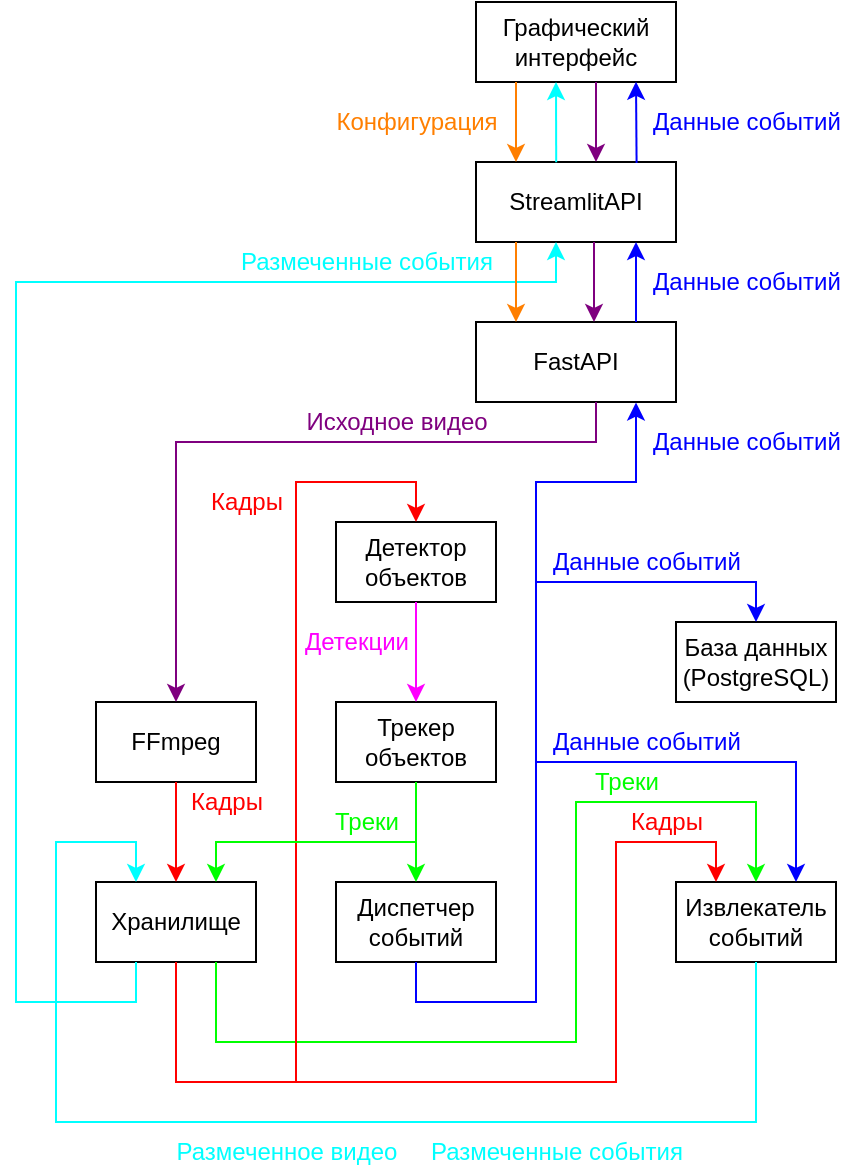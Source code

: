 <mxfile version="23.1.4" type="device">
  <diagram name="Страница — 1" id="CQf_65_zDSIwNCvn5Qsj">
    <mxGraphModel dx="950" dy="547" grid="1" gridSize="10" guides="1" tooltips="1" connect="1" arrows="1" fold="1" page="1" pageScale="1" pageWidth="827" pageHeight="1169" math="0" shadow="0">
      <root>
        <mxCell id="0" />
        <mxCell id="1" parent="0" />
        <mxCell id="wLm5si9u2nfZswEfLnoh-2" value="StreamlitAPI" style="rounded=0;whiteSpace=wrap;html=1;" parent="1" vertex="1">
          <mxGeometry x="430" y="100" width="100" height="40" as="geometry" />
        </mxCell>
        <mxCell id="wLm5si9u2nfZswEfLnoh-4" value="FastAPI" style="rounded=0;whiteSpace=wrap;html=1;" parent="1" vertex="1">
          <mxGeometry x="430" y="180" width="100" height="40" as="geometry" />
        </mxCell>
        <mxCell id="wLm5si9u2nfZswEfLnoh-7" value="FFmpeg" style="rounded=0;whiteSpace=wrap;html=1;" parent="1" vertex="1">
          <mxGeometry x="240" y="370" width="80" height="40" as="geometry" />
        </mxCell>
        <mxCell id="wLm5si9u2nfZswEfLnoh-13" value="Хранилище" style="rounded=0;whiteSpace=wrap;html=1;" parent="1" vertex="1">
          <mxGeometry x="240" y="460" width="80" height="40" as="geometry" />
        </mxCell>
        <mxCell id="wLm5si9u2nfZswEfLnoh-15" value="Графический интерфейс" style="rounded=0;whiteSpace=wrap;html=1;" parent="1" vertex="1">
          <mxGeometry x="430" y="20" width="100" height="40" as="geometry" />
        </mxCell>
        <mxCell id="wLm5si9u2nfZswEfLnoh-17" value="Детектор объектов" style="rounded=0;whiteSpace=wrap;html=1;" parent="1" vertex="1">
          <mxGeometry x="360" y="280" width="80" height="40" as="geometry" />
        </mxCell>
        <mxCell id="wLm5si9u2nfZswEfLnoh-18" value="Трекер объектов" style="rounded=0;whiteSpace=wrap;html=1;" parent="1" vertex="1">
          <mxGeometry x="360" y="370" width="80" height="40" as="geometry" />
        </mxCell>
        <mxCell id="wLm5si9u2nfZswEfLnoh-19" value="Извлекатель событий" style="rounded=0;whiteSpace=wrap;html=1;" parent="1" vertex="1">
          <mxGeometry x="530" y="460" width="80" height="40" as="geometry" />
        </mxCell>
        <mxCell id="wLm5si9u2nfZswEfLnoh-21" value="База данных (PostgreSQL)" style="rounded=0;whiteSpace=wrap;html=1;" parent="1" vertex="1">
          <mxGeometry x="530" y="330" width="80" height="40" as="geometry" />
        </mxCell>
        <mxCell id="wLm5si9u2nfZswEfLnoh-39" value="" style="endArrow=classic;html=1;rounded=0;exitX=0.5;exitY=1;exitDx=0;exitDy=0;entryX=0.5;entryY=0;entryDx=0;entryDy=0;fillColor=#ffe6cc;strokeColor=#ff0000;" parent="1" source="wLm5si9u2nfZswEfLnoh-7" target="wLm5si9u2nfZswEfLnoh-13" edge="1">
          <mxGeometry width="50" height="50" relative="1" as="geometry">
            <mxPoint x="239.66" y="320" as="sourcePoint" />
            <mxPoint x="240" y="430" as="targetPoint" />
          </mxGeometry>
        </mxCell>
        <mxCell id="wLm5si9u2nfZswEfLnoh-44" value="Диспетчер событий" style="rounded=0;whiteSpace=wrap;html=1;" parent="1" vertex="1">
          <mxGeometry x="360" y="460" width="80" height="40" as="geometry" />
        </mxCell>
        <mxCell id="wLm5si9u2nfZswEfLnoh-45" value="" style="endArrow=classic;html=1;rounded=0;exitX=0.5;exitY=1;exitDx=0;exitDy=0;entryX=0.5;entryY=0;entryDx=0;entryDy=0;fillColor=#d5e8d4;strokeColor=#00ff00;" parent="1" source="wLm5si9u2nfZswEfLnoh-18" target="wLm5si9u2nfZswEfLnoh-44" edge="1">
          <mxGeometry width="50" height="50" relative="1" as="geometry">
            <mxPoint x="50" y="50" as="sourcePoint" />
            <mxPoint x="50" y="90" as="targetPoint" />
          </mxGeometry>
        </mxCell>
        <mxCell id="wLm5si9u2nfZswEfLnoh-46" value="" style="endArrow=classic;html=1;rounded=0;exitX=0.5;exitY=1;exitDx=0;exitDy=0;entryX=0.5;entryY=0;entryDx=0;entryDy=0;fillColor=#f8cecc;strokeColor=#ff00ff;" parent="1" source="wLm5si9u2nfZswEfLnoh-17" target="wLm5si9u2nfZswEfLnoh-18" edge="1">
          <mxGeometry width="50" height="50" relative="1" as="geometry">
            <mxPoint x="60" y="60" as="sourcePoint" />
            <mxPoint x="60" y="100" as="targetPoint" />
          </mxGeometry>
        </mxCell>
        <mxCell id="wLm5si9u2nfZswEfLnoh-54" value="" style="endArrow=classic;html=1;rounded=0;exitX=0.5;exitY=1;exitDx=0;exitDy=0;entryX=0.25;entryY=0;entryDx=0;entryDy=0;strokeColor=#00ffff;" parent="1" source="wLm5si9u2nfZswEfLnoh-19" target="wLm5si9u2nfZswEfLnoh-13" edge="1">
          <mxGeometry width="50" height="50" relative="1" as="geometry">
            <mxPoint x="520" y="580" as="sourcePoint" />
            <mxPoint x="90" y="50" as="targetPoint" />
            <Array as="points">
              <mxPoint x="570" y="580" />
              <mxPoint x="220" y="580" />
              <mxPoint x="220" y="440" />
              <mxPoint x="260" y="440" />
            </Array>
          </mxGeometry>
        </mxCell>
        <mxCell id="wLm5si9u2nfZswEfLnoh-60" value="" style="endArrow=classic;html=1;rounded=0;exitX=0.5;exitY=1;exitDx=0;exitDy=0;fillColor=#dae8fc;strokeColor=#0000ff;entryX=0.8;entryY=1.007;entryDx=0;entryDy=0;entryPerimeter=0;" parent="1" source="wLm5si9u2nfZswEfLnoh-44" target="wLm5si9u2nfZswEfLnoh-4" edge="1">
          <mxGeometry width="50" height="50" relative="1" as="geometry">
            <mxPoint x="90" y="90" as="sourcePoint" />
            <mxPoint x="460" y="250" as="targetPoint" />
            <Array as="points">
              <mxPoint x="400" y="520" />
              <mxPoint x="460" y="520" />
              <mxPoint x="460" y="260" />
              <mxPoint x="510" y="260" />
            </Array>
          </mxGeometry>
        </mxCell>
        <mxCell id="wLm5si9u2nfZswEfLnoh-65" value="" style="endArrow=classic;html=1;rounded=0;entryX=0.5;entryY=0;entryDx=0;entryDy=0;exitX=0.75;exitY=1;exitDx=0;exitDy=0;fillColor=#d5e8d4;strokeColor=#00ff00;" parent="1" source="wLm5si9u2nfZswEfLnoh-13" target="wLm5si9u2nfZswEfLnoh-19" edge="1">
          <mxGeometry width="50" height="50" relative="1" as="geometry">
            <mxPoint x="50" y="50" as="sourcePoint" />
            <mxPoint x="50" y="90" as="targetPoint" />
            <Array as="points">
              <mxPoint x="300" y="540" />
              <mxPoint x="480" y="540" />
              <mxPoint x="480" y="420" />
              <mxPoint x="570" y="420" />
            </Array>
          </mxGeometry>
        </mxCell>
        <mxCell id="wLm5si9u2nfZswEfLnoh-66" value="" style="endArrow=classic;html=1;rounded=0;exitX=0.5;exitY=1;exitDx=0;exitDy=0;entryX=0.75;entryY=0;entryDx=0;entryDy=0;fillColor=#dae8fc;strokeColor=#0000ff;" parent="1" source="wLm5si9u2nfZswEfLnoh-44" target="wLm5si9u2nfZswEfLnoh-19" edge="1">
          <mxGeometry width="50" height="50" relative="1" as="geometry">
            <mxPoint x="90" y="90" as="sourcePoint" />
            <mxPoint x="90" y="50" as="targetPoint" />
            <Array as="points">
              <mxPoint x="400" y="520" />
              <mxPoint x="460" y="520" />
              <mxPoint x="460" y="480" />
              <mxPoint x="460" y="400" />
              <mxPoint x="590" y="400" />
            </Array>
          </mxGeometry>
        </mxCell>
        <mxCell id="wLm5si9u2nfZswEfLnoh-70" value="" style="endArrow=classic;html=1;rounded=0;exitX=0.5;exitY=1;exitDx=0;exitDy=0;entryX=0.25;entryY=0;entryDx=0;entryDy=0;fillColor=#ffe6cc;strokeColor=#ff0000;" parent="1" source="wLm5si9u2nfZswEfLnoh-13" target="wLm5si9u2nfZswEfLnoh-19" edge="1">
          <mxGeometry width="50" height="50" relative="1" as="geometry">
            <mxPoint x="90" y="90" as="sourcePoint" />
            <mxPoint x="90" y="50" as="targetPoint" />
            <Array as="points">
              <mxPoint x="280" y="560" />
              <mxPoint x="500" y="560" />
              <mxPoint x="500" y="440" />
              <mxPoint x="550" y="440" />
            </Array>
          </mxGeometry>
        </mxCell>
        <mxCell id="AnHo_vJ7Uj1A4UCmPtAw-1" value="" style="endArrow=classic;html=1;rounded=0;entryX=0.5;entryY=0;entryDx=0;entryDy=0;exitX=0.5;exitY=1;exitDx=0;exitDy=0;strokeColor=#ff0000;" parent="1" source="wLm5si9u2nfZswEfLnoh-13" target="wLm5si9u2nfZswEfLnoh-17" edge="1">
          <mxGeometry width="50" height="50" relative="1" as="geometry">
            <mxPoint x="50" y="50" as="sourcePoint" />
            <mxPoint x="50" y="90" as="targetPoint" />
            <Array as="points">
              <mxPoint x="280" y="560" />
              <mxPoint x="340" y="560" />
              <mxPoint x="340" y="260" />
              <mxPoint x="400" y="260" />
            </Array>
          </mxGeometry>
        </mxCell>
        <mxCell id="AnHo_vJ7Uj1A4UCmPtAw-2" value="" style="endArrow=classic;html=1;rounded=0;entryX=0.5;entryY=0;entryDx=0;entryDy=0;exitX=0.5;exitY=1;exitDx=0;exitDy=0;strokeColor=#0000ff;" parent="1" source="wLm5si9u2nfZswEfLnoh-44" target="wLm5si9u2nfZswEfLnoh-21" edge="1">
          <mxGeometry width="50" height="50" relative="1" as="geometry">
            <mxPoint x="60" y="60" as="sourcePoint" />
            <mxPoint x="60" y="100" as="targetPoint" />
            <Array as="points">
              <mxPoint x="400" y="520" />
              <mxPoint x="460" y="520" />
              <mxPoint x="460" y="310" />
              <mxPoint x="570" y="310" />
            </Array>
          </mxGeometry>
        </mxCell>
        <mxCell id="AnHo_vJ7Uj1A4UCmPtAw-3" value="" style="endArrow=classic;html=1;rounded=0;entryX=0.75;entryY=0;entryDx=0;entryDy=0;exitX=0.5;exitY=1;exitDx=0;exitDy=0;strokeColor=#00ff00;" parent="1" source="wLm5si9u2nfZswEfLnoh-18" target="wLm5si9u2nfZswEfLnoh-13" edge="1">
          <mxGeometry width="50" height="50" relative="1" as="geometry">
            <mxPoint x="70" y="70" as="sourcePoint" />
            <mxPoint x="70" y="110" as="targetPoint" />
            <Array as="points">
              <mxPoint x="400" y="440" />
              <mxPoint x="300" y="440" />
            </Array>
          </mxGeometry>
        </mxCell>
        <mxCell id="AnHo_vJ7Uj1A4UCmPtAw-8" value="" style="endArrow=classic;html=1;rounded=0;entryX=0.5;entryY=0;entryDx=0;entryDy=0;fontColor=#7f7f7f;strokeColor=#7f007f;" parent="1" edge="1">
          <mxGeometry width="50" height="50" relative="1" as="geometry">
            <mxPoint x="490" y="220" as="sourcePoint" />
            <mxPoint x="280" y="370" as="targetPoint" />
            <Array as="points">
              <mxPoint x="490" y="240" />
              <mxPoint x="280" y="240" />
            </Array>
          </mxGeometry>
        </mxCell>
        <mxCell id="AnHo_vJ7Uj1A4UCmPtAw-9" value="" style="endArrow=classic;html=1;rounded=0;exitX=0.5;exitY=1;exitDx=0;exitDy=0;entryX=0.5;entryY=0;entryDx=0;entryDy=0;strokeColor=#7f007f;" parent="1" edge="1">
          <mxGeometry width="50" height="50" relative="1" as="geometry">
            <mxPoint x="490" y="60" as="sourcePoint" />
            <mxPoint x="490" y="100" as="targetPoint" />
          </mxGeometry>
        </mxCell>
        <mxCell id="AnHo_vJ7Uj1A4UCmPtAw-10" value="" style="endArrow=classic;html=1;rounded=0;exitX=0.75;exitY=1;exitDx=0;exitDy=0;entryX=0.75;entryY=0;entryDx=0;entryDy=0;strokeColor=#ff7f00;" parent="1" edge="1">
          <mxGeometry width="50" height="50" relative="1" as="geometry">
            <mxPoint x="450" y="60.0" as="sourcePoint" />
            <mxPoint x="450" y="100" as="targetPoint" />
          </mxGeometry>
        </mxCell>
        <mxCell id="AnHo_vJ7Uj1A4UCmPtAw-12" value="" style="endArrow=classic;html=1;rounded=0;exitX=0.25;exitY=1;exitDx=0;exitDy=0;strokeColor=#00ffff;" parent="1" source="wLm5si9u2nfZswEfLnoh-13" edge="1">
          <mxGeometry width="50" height="50" relative="1" as="geometry">
            <mxPoint x="820" y="280" as="sourcePoint" />
            <mxPoint x="470" y="140" as="targetPoint" />
            <Array as="points">
              <mxPoint x="260" y="520" />
              <mxPoint x="200" y="520" />
              <mxPoint x="200" y="160" />
              <mxPoint x="470" y="160" />
            </Array>
          </mxGeometry>
        </mxCell>
        <mxCell id="AnHo_vJ7Uj1A4UCmPtAw-13" value="" style="endArrow=classic;html=1;rounded=0;strokeColor=#00ffff;exitX=0.401;exitY=0.002;exitDx=0;exitDy=0;exitPerimeter=0;" parent="1" edge="1" source="wLm5si9u2nfZswEfLnoh-2">
          <mxGeometry width="50" height="50" relative="1" as="geometry">
            <mxPoint x="470" y="100" as="sourcePoint" />
            <mxPoint x="470" y="60" as="targetPoint" />
          </mxGeometry>
        </mxCell>
        <mxCell id="AnHo_vJ7Uj1A4UCmPtAw-14" value="" style="endArrow=classic;html=1;rounded=0;exitX=0.75;exitY=0;exitDx=0;exitDy=0;entryX=0.75;entryY=1;entryDx=0;entryDy=0;strokeColor=#0000ff;" parent="1" edge="1">
          <mxGeometry width="50" height="50" relative="1" as="geometry">
            <mxPoint x="510" y="180" as="sourcePoint" />
            <mxPoint x="510" y="140" as="targetPoint" />
          </mxGeometry>
        </mxCell>
        <mxCell id="AnHo_vJ7Uj1A4UCmPtAw-15" value="" style="endArrow=classic;html=1;rounded=0;strokeColor=#0000ff;exitX=0.803;exitY=0.012;exitDx=0;exitDy=0;exitPerimeter=0;entryX=0.8;entryY=0.997;entryDx=0;entryDy=0;entryPerimeter=0;" parent="1" source="wLm5si9u2nfZswEfLnoh-2" target="wLm5si9u2nfZswEfLnoh-15" edge="1">
          <mxGeometry width="50" height="50" relative="1" as="geometry">
            <mxPoint x="440" y="90" as="sourcePoint" />
            <mxPoint x="430" y="60" as="targetPoint" />
          </mxGeometry>
        </mxCell>
        <mxCell id="AnHo_vJ7Uj1A4UCmPtAw-16" value="" style="endArrow=classic;html=1;rounded=0;exitX=0.5;exitY=1;exitDx=0;exitDy=0;entryX=0.5;entryY=0;entryDx=0;entryDy=0;strokeColor=#7f007f;" parent="1" edge="1">
          <mxGeometry width="50" height="50" relative="1" as="geometry">
            <mxPoint x="489" y="140" as="sourcePoint" />
            <mxPoint x="489" y="180" as="targetPoint" />
          </mxGeometry>
        </mxCell>
        <mxCell id="AnHo_vJ7Uj1A4UCmPtAw-17" value="" style="endArrow=classic;html=1;rounded=0;exitX=0.75;exitY=1;exitDx=0;exitDy=0;entryX=0.75;entryY=0;entryDx=0;entryDy=0;strokeColor=#ff7f00;" parent="1" edge="1">
          <mxGeometry width="50" height="50" relative="1" as="geometry">
            <mxPoint x="450" y="140.0" as="sourcePoint" />
            <mxPoint x="450" y="180" as="targetPoint" />
          </mxGeometry>
        </mxCell>
        <mxCell id="wLm5si9u2nfZswEfLnoh-27" value="Исходное видео" style="text;html=1;align=center;verticalAlign=middle;resizable=0;points=[];autosize=1;strokeColor=none;fillColor=none;rotation=0;fontColor=#7f007f;rounded=0;spacing=-1;" parent="1" vertex="1">
          <mxGeometry x="335" y="220" width="110" height="20" as="geometry" />
        </mxCell>
        <mxCell id="N37T7vMttzB0AwbWIv5q-2" value="&lt;font color=&quot;#ff0000&quot;&gt;Кадры&lt;br&gt;&lt;/font&gt;" style="text;html=1;align=center;verticalAlign=middle;resizable=0;points=[];autosize=1;strokeColor=none;fillColor=none;rotation=0;rounded=0;spacingTop=0;spacing=-1;" vertex="1" parent="1">
          <mxGeometry x="280" y="410" width="50" height="20" as="geometry" />
        </mxCell>
        <mxCell id="N37T7vMttzB0AwbWIv5q-3" value="&lt;font color=&quot;#00ffff&quot;&gt;Размеченные события&lt;br&gt;&lt;/font&gt;" style="text;html=1;align=center;verticalAlign=middle;resizable=0;points=[];autosize=1;strokeColor=none;fillColor=none;rotation=0;rounded=0;spacing=-1;" vertex="1" parent="1">
          <mxGeometry x="400" y="585" width="140" height="20" as="geometry" />
        </mxCell>
        <mxCell id="wLm5si9u2nfZswEfLnoh-61" value="Размеченное видео" style="text;html=1;align=center;verticalAlign=middle;resizable=0;points=[];autosize=1;strokeColor=none;fillColor=none;rotation=0;fontColor=#00ffff;rounded=0;spacingRight=0;spacing=-1;" parent="1" vertex="1">
          <mxGeometry x="270" y="585" width="130" height="20" as="geometry" />
        </mxCell>
        <mxCell id="wLm5si9u2nfZswEfLnoh-62" value="&lt;font color=&quot;#00ffff&quot;&gt;Размеченные события&lt;br&gt;&lt;/font&gt;" style="text;html=1;align=center;verticalAlign=middle;resizable=0;points=[];autosize=1;strokeColor=none;fillColor=none;rotation=0;rounded=0;spacing=-1;" parent="1" vertex="1">
          <mxGeometry x="305" y="140" width="140" height="20" as="geometry" />
        </mxCell>
        <mxCell id="wLm5si9u2nfZswEfLnoh-29" value="Данные событий" style="text;html=1;align=center;verticalAlign=middle;resizable=0;points=[];autosize=1;strokeColor=none;fillColor=none;rotation=0;fontColor=#0000ff;rounded=0;spacing=-1;" parent="1" vertex="1">
          <mxGeometry x="460" y="380" width="110" height="20" as="geometry" />
        </mxCell>
        <mxCell id="N37T7vMttzB0AwbWIv5q-9" value="&lt;font color=&quot;#ff0000&quot;&gt;Кадры&lt;br&gt;&lt;/font&gt;" style="text;html=1;align=center;verticalAlign=middle;resizable=0;points=[];autosize=1;strokeColor=none;fillColor=none;rotation=0;rounded=0;spacingTop=0;spacing=-1;" vertex="1" parent="1">
          <mxGeometry x="290" y="260" width="50" height="20" as="geometry" />
        </mxCell>
        <mxCell id="N37T7vMttzB0AwbWIv5q-10" value="&lt;font color=&quot;#ff0000&quot;&gt;Кадры&lt;br&gt;&lt;/font&gt;" style="text;html=1;align=center;verticalAlign=middle;resizable=0;points=[];autosize=1;strokeColor=none;fillColor=none;rotation=0;rounded=0;spacingTop=0;spacing=-1;spacingRight=0;spacingLeft=0;" vertex="1" parent="1">
          <mxGeometry x="500" y="420" width="50" height="20" as="geometry" />
        </mxCell>
        <mxCell id="N37T7vMttzB0AwbWIv5q-13" value="Данные событий" style="text;html=1;align=center;verticalAlign=middle;resizable=0;points=[];autosize=1;strokeColor=none;fillColor=none;rotation=0;fontColor=#0000ff;rounded=0;spacing=-1;" vertex="1" parent="1">
          <mxGeometry x="460" y="290" width="110" height="20" as="geometry" />
        </mxCell>
        <mxCell id="N37T7vMttzB0AwbWIv5q-14" value="Данные событий" style="text;html=1;align=center;verticalAlign=middle;resizable=0;points=[];autosize=1;strokeColor=none;fillColor=none;rotation=0;fontColor=#0000ff;rounded=0;spacing=-1;" vertex="1" parent="1">
          <mxGeometry x="510" y="230" width="110" height="20" as="geometry" />
        </mxCell>
        <mxCell id="N37T7vMttzB0AwbWIv5q-15" value="Треки" style="text;html=1;align=center;verticalAlign=middle;resizable=0;points=[];autosize=1;strokeColor=none;fillColor=none;rotation=0;fontColor=#00ff00;rounded=0;spacingTop=0;spacingBottom=0;spacing=-1;" vertex="1" parent="1">
          <mxGeometry x="480" y="400" width="50" height="20" as="geometry" />
        </mxCell>
        <mxCell id="N37T7vMttzB0AwbWIv5q-16" value="Треки" style="text;html=1;align=center;verticalAlign=middle;resizable=0;points=[];autosize=1;strokeColor=none;fillColor=none;rotation=0;fontColor=#00ff00;rounded=0;spacingTop=0;spacingBottom=0;spacing=-1;" vertex="1" parent="1">
          <mxGeometry x="350" y="420" width="50" height="20" as="geometry" />
        </mxCell>
        <mxCell id="wLm5si9u2nfZswEfLnoh-43" value="&lt;font color=&quot;#ff00ff&quot;&gt;Детекции&lt;/font&gt;" style="text;html=1;align=center;verticalAlign=middle;resizable=0;points=[];autosize=1;strokeColor=none;fillColor=none;rotation=0;fontColor=#000000;rounded=0;spacing=-1;spacingLeft=-4;spacingRight=-4;" parent="1" vertex="1">
          <mxGeometry x="340" y="330" width="60" height="20" as="geometry" />
        </mxCell>
        <mxCell id="N37T7vMttzB0AwbWIv5q-17" value="Данные событий" style="text;html=1;align=center;verticalAlign=middle;resizable=0;points=[];autosize=1;strokeColor=none;fillColor=none;rotation=0;fontColor=#0000ff;rounded=0;spacing=-1;" vertex="1" parent="1">
          <mxGeometry x="510" y="150" width="110" height="20" as="geometry" />
        </mxCell>
        <mxCell id="N37T7vMttzB0AwbWIv5q-18" value="Данные событий" style="text;html=1;align=center;verticalAlign=middle;resizable=0;points=[];autosize=1;strokeColor=none;fillColor=none;rotation=0;fontColor=#0000ff;rounded=0;spacing=-1;" vertex="1" parent="1">
          <mxGeometry x="510" y="70" width="110" height="20" as="geometry" />
        </mxCell>
        <mxCell id="wLm5si9u2nfZswEfLnoh-28" value="Конфигурация" style="text;html=1;align=center;verticalAlign=middle;resizable=0;points=[];autosize=1;strokeColor=none;fillColor=none;rotation=0;fontColor=#ff7f00;rounded=0;spacing=-1;" parent="1" vertex="1">
          <mxGeometry x="350" y="70" width="100" height="20" as="geometry" />
        </mxCell>
      </root>
    </mxGraphModel>
  </diagram>
</mxfile>
